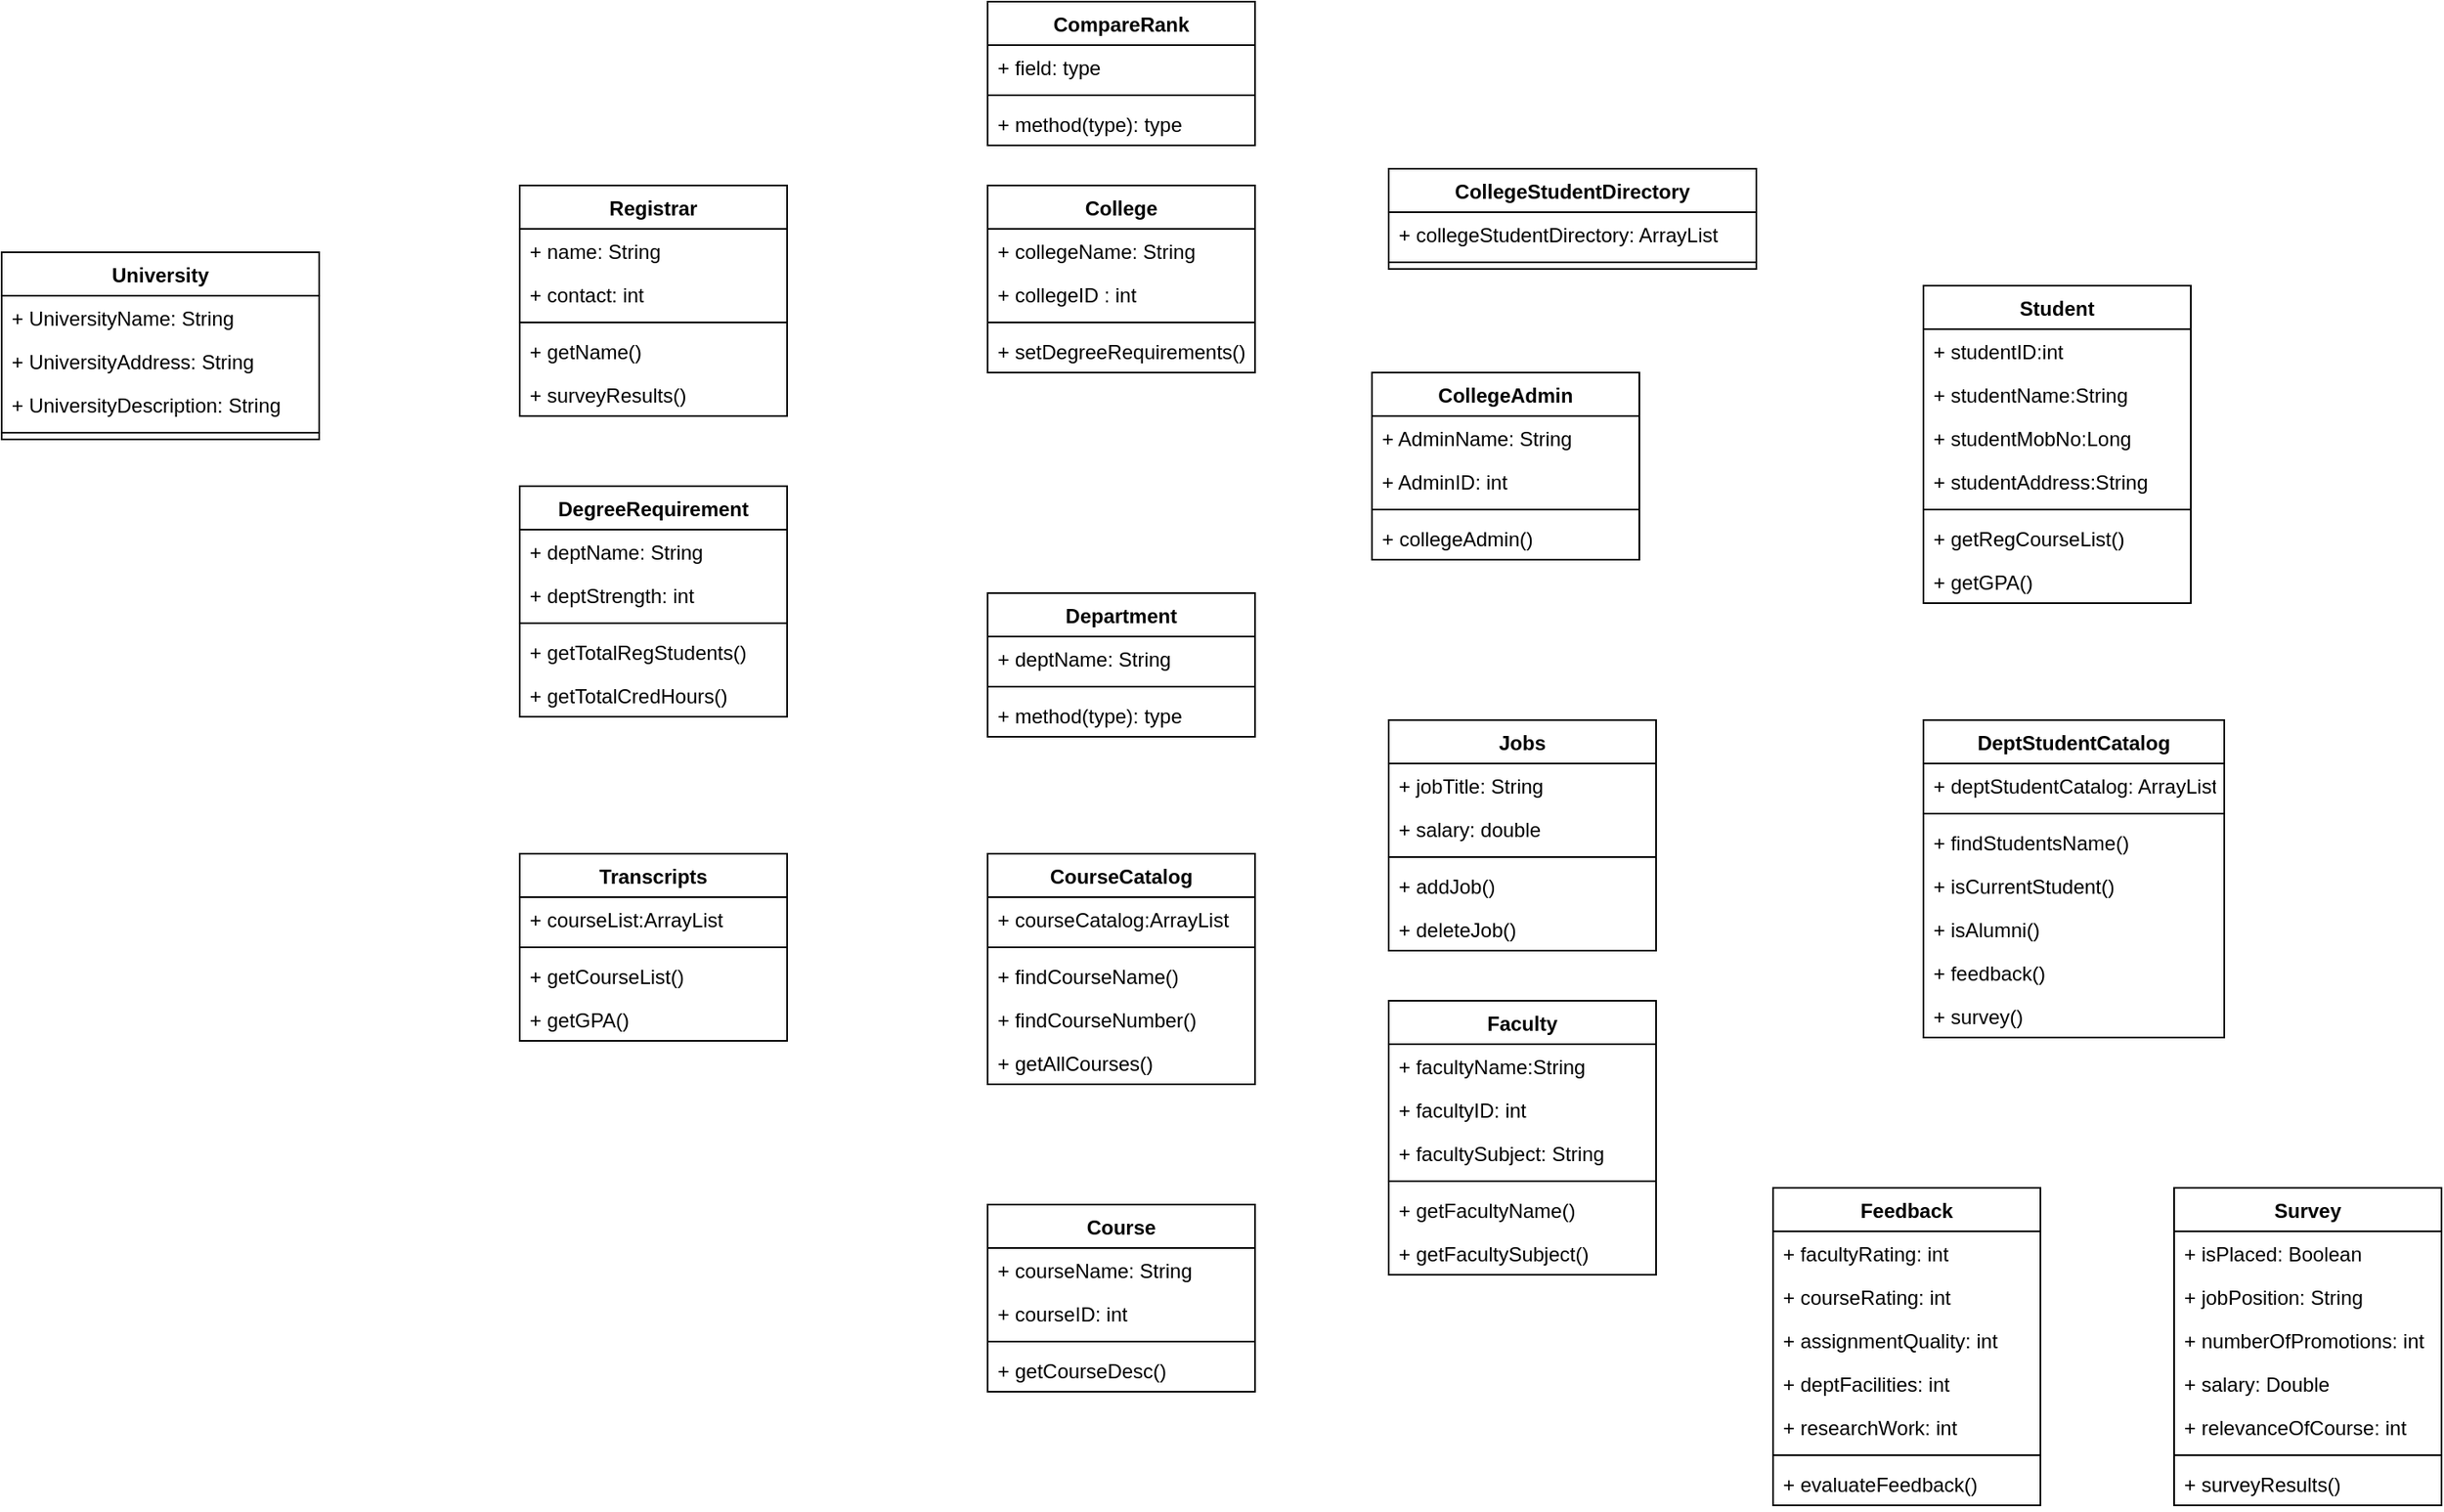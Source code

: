 <mxfile version="15.4.0" type="device"><diagram id="C5RBs43oDa-KdzZeNtuy" name="Page-1"><mxGraphModel dx="880" dy="2156" grid="1" gridSize="10" guides="1" tooltips="1" connect="1" arrows="1" fold="1" page="1" pageScale="1" pageWidth="827" pageHeight="1169" math="0" shadow="0"><root><mxCell id="WIyWlLk6GJQsqaUBKTNV-0"/><mxCell id="WIyWlLk6GJQsqaUBKTNV-1" parent="WIyWlLk6GJQsqaUBKTNV-0"/><mxCell id="PL5QyHLuWjsbtxaNZxjk-0" value="Department" style="swimlane;fontStyle=1;align=center;verticalAlign=top;childLayout=stackLayout;horizontal=1;startSize=26;horizontalStack=0;resizeParent=1;resizeParentMax=0;resizeLast=0;collapsible=1;marginBottom=0;" vertex="1" parent="WIyWlLk6GJQsqaUBKTNV-1"><mxGeometry x="1430" y="254" width="160" height="86" as="geometry"/></mxCell><mxCell id="PL5QyHLuWjsbtxaNZxjk-1" value="+ deptName: String" style="text;strokeColor=none;fillColor=none;align=left;verticalAlign=top;spacingLeft=4;spacingRight=4;overflow=hidden;rotatable=0;points=[[0,0.5],[1,0.5]];portConstraint=eastwest;" vertex="1" parent="PL5QyHLuWjsbtxaNZxjk-0"><mxGeometry y="26" width="160" height="26" as="geometry"/></mxCell><mxCell id="PL5QyHLuWjsbtxaNZxjk-2" value="" style="line;strokeWidth=1;fillColor=none;align=left;verticalAlign=middle;spacingTop=-1;spacingLeft=3;spacingRight=3;rotatable=0;labelPosition=right;points=[];portConstraint=eastwest;" vertex="1" parent="PL5QyHLuWjsbtxaNZxjk-0"><mxGeometry y="52" width="160" height="8" as="geometry"/></mxCell><mxCell id="PL5QyHLuWjsbtxaNZxjk-3" value="+ method(type): type" style="text;strokeColor=none;fillColor=none;align=left;verticalAlign=top;spacingLeft=4;spacingRight=4;overflow=hidden;rotatable=0;points=[[0,0.5],[1,0.5]];portConstraint=eastwest;" vertex="1" parent="PL5QyHLuWjsbtxaNZxjk-0"><mxGeometry y="60" width="160" height="26" as="geometry"/></mxCell><mxCell id="PL5QyHLuWjsbtxaNZxjk-5" value="CourseCatalog" style="swimlane;fontStyle=1;align=center;verticalAlign=top;childLayout=stackLayout;horizontal=1;startSize=26;horizontalStack=0;resizeParent=1;resizeParentMax=0;resizeLast=0;collapsible=1;marginBottom=0;" vertex="1" parent="WIyWlLk6GJQsqaUBKTNV-1"><mxGeometry x="1430" y="410" width="160" height="138" as="geometry"/></mxCell><mxCell id="PL5QyHLuWjsbtxaNZxjk-6" value="+ courseCatalog:ArrayList" style="text;strokeColor=none;fillColor=none;align=left;verticalAlign=top;spacingLeft=4;spacingRight=4;overflow=hidden;rotatable=0;points=[[0,0.5],[1,0.5]];portConstraint=eastwest;" vertex="1" parent="PL5QyHLuWjsbtxaNZxjk-5"><mxGeometry y="26" width="160" height="26" as="geometry"/></mxCell><mxCell id="PL5QyHLuWjsbtxaNZxjk-7" value="" style="line;strokeWidth=1;fillColor=none;align=left;verticalAlign=middle;spacingTop=-1;spacingLeft=3;spacingRight=3;rotatable=0;labelPosition=right;points=[];portConstraint=eastwest;" vertex="1" parent="PL5QyHLuWjsbtxaNZxjk-5"><mxGeometry y="52" width="160" height="8" as="geometry"/></mxCell><mxCell id="PL5QyHLuWjsbtxaNZxjk-13" value="+ findCourseName()&#10;" style="text;strokeColor=none;fillColor=none;align=left;verticalAlign=top;spacingLeft=4;spacingRight=4;overflow=hidden;rotatable=0;points=[[0,0.5],[1,0.5]];portConstraint=eastwest;" vertex="1" parent="PL5QyHLuWjsbtxaNZxjk-5"><mxGeometry y="60" width="160" height="26" as="geometry"/></mxCell><mxCell id="PL5QyHLuWjsbtxaNZxjk-8" value="+ findCourseNumber()&#10;" style="text;strokeColor=none;fillColor=none;align=left;verticalAlign=top;spacingLeft=4;spacingRight=4;overflow=hidden;rotatable=0;points=[[0,0.5],[1,0.5]];portConstraint=eastwest;" vertex="1" parent="PL5QyHLuWjsbtxaNZxjk-5"><mxGeometry y="86" width="160" height="26" as="geometry"/></mxCell><mxCell id="PL5QyHLuWjsbtxaNZxjk-14" value="+ getAllCourses()&#10;" style="text;strokeColor=none;fillColor=none;align=left;verticalAlign=top;spacingLeft=4;spacingRight=4;overflow=hidden;rotatable=0;points=[[0,0.5],[1,0.5]];portConstraint=eastwest;" vertex="1" parent="PL5QyHLuWjsbtxaNZxjk-5"><mxGeometry y="112" width="160" height="26" as="geometry"/></mxCell><mxCell id="PL5QyHLuWjsbtxaNZxjk-9" value="Course" style="swimlane;fontStyle=1;align=center;verticalAlign=top;childLayout=stackLayout;horizontal=1;startSize=26;horizontalStack=0;resizeParent=1;resizeParentMax=0;resizeLast=0;collapsible=1;marginBottom=0;" vertex="1" parent="WIyWlLk6GJQsqaUBKTNV-1"><mxGeometry x="1430" y="620" width="160" height="112" as="geometry"/></mxCell><mxCell id="PL5QyHLuWjsbtxaNZxjk-10" value="+ courseName: String" style="text;strokeColor=none;fillColor=none;align=left;verticalAlign=top;spacingLeft=4;spacingRight=4;overflow=hidden;rotatable=0;points=[[0,0.5],[1,0.5]];portConstraint=eastwest;" vertex="1" parent="PL5QyHLuWjsbtxaNZxjk-9"><mxGeometry y="26" width="160" height="26" as="geometry"/></mxCell><mxCell id="PL5QyHLuWjsbtxaNZxjk-15" value="+ courseID: int" style="text;strokeColor=none;fillColor=none;align=left;verticalAlign=top;spacingLeft=4;spacingRight=4;overflow=hidden;rotatable=0;points=[[0,0.5],[1,0.5]];portConstraint=eastwest;" vertex="1" parent="PL5QyHLuWjsbtxaNZxjk-9"><mxGeometry y="52" width="160" height="26" as="geometry"/></mxCell><mxCell id="PL5QyHLuWjsbtxaNZxjk-11" value="" style="line;strokeWidth=1;fillColor=none;align=left;verticalAlign=middle;spacingTop=-1;spacingLeft=3;spacingRight=3;rotatable=0;labelPosition=right;points=[];portConstraint=eastwest;" vertex="1" parent="PL5QyHLuWjsbtxaNZxjk-9"><mxGeometry y="78" width="160" height="8" as="geometry"/></mxCell><mxCell id="PL5QyHLuWjsbtxaNZxjk-12" value="+ getCourseDesc()" style="text;strokeColor=none;fillColor=none;align=left;verticalAlign=top;spacingLeft=4;spacingRight=4;overflow=hidden;rotatable=0;points=[[0,0.5],[1,0.5]];portConstraint=eastwest;" vertex="1" parent="PL5QyHLuWjsbtxaNZxjk-9"><mxGeometry y="86" width="160" height="26" as="geometry"/></mxCell><mxCell id="PL5QyHLuWjsbtxaNZxjk-16" value="Transcripts" style="swimlane;fontStyle=1;align=center;verticalAlign=top;childLayout=stackLayout;horizontal=1;startSize=26;horizontalStack=0;resizeParent=1;resizeParentMax=0;resizeLast=0;collapsible=1;marginBottom=0;" vertex="1" parent="WIyWlLk6GJQsqaUBKTNV-1"><mxGeometry x="1150" y="410" width="160" height="112" as="geometry"/></mxCell><mxCell id="PL5QyHLuWjsbtxaNZxjk-17" value="+ courseList:ArrayList" style="text;strokeColor=none;fillColor=none;align=left;verticalAlign=top;spacingLeft=4;spacingRight=4;overflow=hidden;rotatable=0;points=[[0,0.5],[1,0.5]];portConstraint=eastwest;" vertex="1" parent="PL5QyHLuWjsbtxaNZxjk-16"><mxGeometry y="26" width="160" height="26" as="geometry"/></mxCell><mxCell id="PL5QyHLuWjsbtxaNZxjk-18" value="" style="line;strokeWidth=1;fillColor=none;align=left;verticalAlign=middle;spacingTop=-1;spacingLeft=3;spacingRight=3;rotatable=0;labelPosition=right;points=[];portConstraint=eastwest;" vertex="1" parent="PL5QyHLuWjsbtxaNZxjk-16"><mxGeometry y="52" width="160" height="8" as="geometry"/></mxCell><mxCell id="PL5QyHLuWjsbtxaNZxjk-21" value="+ getCourseList()&#10;" style="text;strokeColor=none;fillColor=none;align=left;verticalAlign=top;spacingLeft=4;spacingRight=4;overflow=hidden;rotatable=0;points=[[0,0.5],[1,0.5]];portConstraint=eastwest;" vertex="1" parent="PL5QyHLuWjsbtxaNZxjk-16"><mxGeometry y="60" width="160" height="26" as="geometry"/></mxCell><mxCell id="PL5QyHLuWjsbtxaNZxjk-22" value="+ getGPA()&#10;" style="text;strokeColor=none;fillColor=none;align=left;verticalAlign=top;spacingLeft=4;spacingRight=4;overflow=hidden;rotatable=0;points=[[0,0.5],[1,0.5]];portConstraint=eastwest;" vertex="1" parent="PL5QyHLuWjsbtxaNZxjk-16"><mxGeometry y="86" width="160" height="26" as="geometry"/></mxCell><mxCell id="PL5QyHLuWjsbtxaNZxjk-27" value="Student" style="swimlane;fontStyle=1;align=center;verticalAlign=top;childLayout=stackLayout;horizontal=1;startSize=26;horizontalStack=0;resizeParent=1;resizeParentMax=0;resizeLast=0;collapsible=1;marginBottom=0;" vertex="1" parent="WIyWlLk6GJQsqaUBKTNV-1"><mxGeometry x="1990" y="70" width="160" height="190" as="geometry"/></mxCell><mxCell id="PL5QyHLuWjsbtxaNZxjk-28" value="+ studentID:int" style="text;strokeColor=none;fillColor=none;align=left;verticalAlign=top;spacingLeft=4;spacingRight=4;overflow=hidden;rotatable=0;points=[[0,0.5],[1,0.5]];portConstraint=eastwest;" vertex="1" parent="PL5QyHLuWjsbtxaNZxjk-27"><mxGeometry y="26" width="160" height="26" as="geometry"/></mxCell><mxCell id="PL5QyHLuWjsbtxaNZxjk-33" value="+ studentName:String" style="text;strokeColor=none;fillColor=none;align=left;verticalAlign=top;spacingLeft=4;spacingRight=4;overflow=hidden;rotatable=0;points=[[0,0.5],[1,0.5]];portConstraint=eastwest;" vertex="1" parent="PL5QyHLuWjsbtxaNZxjk-27"><mxGeometry y="52" width="160" height="26" as="geometry"/></mxCell><mxCell id="PL5QyHLuWjsbtxaNZxjk-34" value="+ studentMobNo:Long" style="text;strokeColor=none;fillColor=none;align=left;verticalAlign=top;spacingLeft=4;spacingRight=4;overflow=hidden;rotatable=0;points=[[0,0.5],[1,0.5]];portConstraint=eastwest;" vertex="1" parent="PL5QyHLuWjsbtxaNZxjk-27"><mxGeometry y="78" width="160" height="26" as="geometry"/></mxCell><mxCell id="PL5QyHLuWjsbtxaNZxjk-35" value="+ studentAddress:String" style="text;strokeColor=none;fillColor=none;align=left;verticalAlign=top;spacingLeft=4;spacingRight=4;overflow=hidden;rotatable=0;points=[[0,0.5],[1,0.5]];portConstraint=eastwest;" vertex="1" parent="PL5QyHLuWjsbtxaNZxjk-27"><mxGeometry y="104" width="160" height="26" as="geometry"/></mxCell><mxCell id="PL5QyHLuWjsbtxaNZxjk-29" value="" style="line;strokeWidth=1;fillColor=none;align=left;verticalAlign=middle;spacingTop=-1;spacingLeft=3;spacingRight=3;rotatable=0;labelPosition=right;points=[];portConstraint=eastwest;" vertex="1" parent="PL5QyHLuWjsbtxaNZxjk-27"><mxGeometry y="130" width="160" height="8" as="geometry"/></mxCell><mxCell id="PL5QyHLuWjsbtxaNZxjk-30" value="+ getRegCourseList()&#10;" style="text;strokeColor=none;fillColor=none;align=left;verticalAlign=top;spacingLeft=4;spacingRight=4;overflow=hidden;rotatable=0;points=[[0,0.5],[1,0.5]];portConstraint=eastwest;" vertex="1" parent="PL5QyHLuWjsbtxaNZxjk-27"><mxGeometry y="138" width="160" height="26" as="geometry"/></mxCell><mxCell id="PL5QyHLuWjsbtxaNZxjk-36" value="+ getGPA()&#10;" style="text;strokeColor=none;fillColor=none;align=left;verticalAlign=top;spacingLeft=4;spacingRight=4;overflow=hidden;rotatable=0;points=[[0,0.5],[1,0.5]];portConstraint=eastwest;" vertex="1" parent="PL5QyHLuWjsbtxaNZxjk-27"><mxGeometry y="164" width="160" height="26" as="geometry"/></mxCell><mxCell id="PL5QyHLuWjsbtxaNZxjk-37" value="Faculty" style="swimlane;fontStyle=1;align=center;verticalAlign=top;childLayout=stackLayout;horizontal=1;startSize=26;horizontalStack=0;resizeParent=1;resizeParentMax=0;resizeLast=0;collapsible=1;marginBottom=0;" vertex="1" parent="WIyWlLk6GJQsqaUBKTNV-1"><mxGeometry x="1670" y="498" width="160" height="164" as="geometry"/></mxCell><mxCell id="PL5QyHLuWjsbtxaNZxjk-38" value="+ facultyName:String" style="text;strokeColor=none;fillColor=none;align=left;verticalAlign=top;spacingLeft=4;spacingRight=4;overflow=hidden;rotatable=0;points=[[0,0.5],[1,0.5]];portConstraint=eastwest;" vertex="1" parent="PL5QyHLuWjsbtxaNZxjk-37"><mxGeometry y="26" width="160" height="26" as="geometry"/></mxCell><mxCell id="PL5QyHLuWjsbtxaNZxjk-39" value="+ facultyID: int" style="text;strokeColor=none;fillColor=none;align=left;verticalAlign=top;spacingLeft=4;spacingRight=4;overflow=hidden;rotatable=0;points=[[0,0.5],[1,0.5]];portConstraint=eastwest;" vertex="1" parent="PL5QyHLuWjsbtxaNZxjk-37"><mxGeometry y="52" width="160" height="26" as="geometry"/></mxCell><mxCell id="PL5QyHLuWjsbtxaNZxjk-40" value="+ facultySubject: String" style="text;strokeColor=none;fillColor=none;align=left;verticalAlign=top;spacingLeft=4;spacingRight=4;overflow=hidden;rotatable=0;points=[[0,0.5],[1,0.5]];portConstraint=eastwest;" vertex="1" parent="PL5QyHLuWjsbtxaNZxjk-37"><mxGeometry y="78" width="160" height="26" as="geometry"/></mxCell><mxCell id="PL5QyHLuWjsbtxaNZxjk-42" value="" style="line;strokeWidth=1;fillColor=none;align=left;verticalAlign=middle;spacingTop=-1;spacingLeft=3;spacingRight=3;rotatable=0;labelPosition=right;points=[];portConstraint=eastwest;" vertex="1" parent="PL5QyHLuWjsbtxaNZxjk-37"><mxGeometry y="104" width="160" height="8" as="geometry"/></mxCell><mxCell id="PL5QyHLuWjsbtxaNZxjk-43" value="+ getFacultyName()&#10;" style="text;strokeColor=none;fillColor=none;align=left;verticalAlign=top;spacingLeft=4;spacingRight=4;overflow=hidden;rotatable=0;points=[[0,0.5],[1,0.5]];portConstraint=eastwest;" vertex="1" parent="PL5QyHLuWjsbtxaNZxjk-37"><mxGeometry y="112" width="160" height="26" as="geometry"/></mxCell><mxCell id="PL5QyHLuWjsbtxaNZxjk-44" value="+ getFacultySubject()&#10;" style="text;strokeColor=none;fillColor=none;align=left;verticalAlign=top;spacingLeft=4;spacingRight=4;overflow=hidden;rotatable=0;points=[[0,0.5],[1,0.5]];portConstraint=eastwest;" vertex="1" parent="PL5QyHLuWjsbtxaNZxjk-37"><mxGeometry y="138" width="160" height="26" as="geometry"/></mxCell><mxCell id="PL5QyHLuWjsbtxaNZxjk-53" value="University" style="swimlane;fontStyle=1;align=center;verticalAlign=top;childLayout=stackLayout;horizontal=1;startSize=26;horizontalStack=0;resizeParent=1;resizeParentMax=0;resizeLast=0;collapsible=1;marginBottom=0;" vertex="1" parent="WIyWlLk6GJQsqaUBKTNV-1"><mxGeometry x="840" y="50" width="190" height="112" as="geometry"/></mxCell><mxCell id="PL5QyHLuWjsbtxaNZxjk-54" value="+ UniversityName: String" style="text;strokeColor=none;fillColor=none;align=left;verticalAlign=top;spacingLeft=4;spacingRight=4;overflow=hidden;rotatable=0;points=[[0,0.5],[1,0.5]];portConstraint=eastwest;" vertex="1" parent="PL5QyHLuWjsbtxaNZxjk-53"><mxGeometry y="26" width="190" height="26" as="geometry"/></mxCell><mxCell id="PL5QyHLuWjsbtxaNZxjk-58" value="+ UniversityAddress: String" style="text;strokeColor=none;fillColor=none;align=left;verticalAlign=top;spacingLeft=4;spacingRight=4;overflow=hidden;rotatable=0;points=[[0,0.5],[1,0.5]];portConstraint=eastwest;" vertex="1" parent="PL5QyHLuWjsbtxaNZxjk-53"><mxGeometry y="52" width="190" height="26" as="geometry"/></mxCell><mxCell id="PL5QyHLuWjsbtxaNZxjk-57" value="+ UniversityDescription: String" style="text;strokeColor=none;fillColor=none;align=left;verticalAlign=top;spacingLeft=4;spacingRight=4;overflow=hidden;rotatable=0;points=[[0,0.5],[1,0.5]];portConstraint=eastwest;" vertex="1" parent="PL5QyHLuWjsbtxaNZxjk-53"><mxGeometry y="78" width="190" height="26" as="geometry"/></mxCell><mxCell id="PL5QyHLuWjsbtxaNZxjk-55" value="" style="line;strokeWidth=1;fillColor=none;align=left;verticalAlign=middle;spacingTop=-1;spacingLeft=3;spacingRight=3;rotatable=0;labelPosition=right;points=[];portConstraint=eastwest;" vertex="1" parent="PL5QyHLuWjsbtxaNZxjk-53"><mxGeometry y="104" width="190" height="8" as="geometry"/></mxCell><mxCell id="PL5QyHLuWjsbtxaNZxjk-59" value="College" style="swimlane;fontStyle=1;align=center;verticalAlign=top;childLayout=stackLayout;horizontal=1;startSize=26;horizontalStack=0;resizeParent=1;resizeParentMax=0;resizeLast=0;collapsible=1;marginBottom=0;" vertex="1" parent="WIyWlLk6GJQsqaUBKTNV-1"><mxGeometry x="1430" y="10" width="160" height="112" as="geometry"/></mxCell><mxCell id="PL5QyHLuWjsbtxaNZxjk-60" value="+ collegeName: String" style="text;strokeColor=none;fillColor=none;align=left;verticalAlign=top;spacingLeft=4;spacingRight=4;overflow=hidden;rotatable=0;points=[[0,0.5],[1,0.5]];portConstraint=eastwest;" vertex="1" parent="PL5QyHLuWjsbtxaNZxjk-59"><mxGeometry y="26" width="160" height="26" as="geometry"/></mxCell><mxCell id="PL5QyHLuWjsbtxaNZxjk-63" value="+ collegeID : int" style="text;strokeColor=none;fillColor=none;align=left;verticalAlign=top;spacingLeft=4;spacingRight=4;overflow=hidden;rotatable=0;points=[[0,0.5],[1,0.5]];portConstraint=eastwest;" vertex="1" parent="PL5QyHLuWjsbtxaNZxjk-59"><mxGeometry y="52" width="160" height="26" as="geometry"/></mxCell><mxCell id="PL5QyHLuWjsbtxaNZxjk-61" value="" style="line;strokeWidth=1;fillColor=none;align=left;verticalAlign=middle;spacingTop=-1;spacingLeft=3;spacingRight=3;rotatable=0;labelPosition=right;points=[];portConstraint=eastwest;" vertex="1" parent="PL5QyHLuWjsbtxaNZxjk-59"><mxGeometry y="78" width="160" height="8" as="geometry"/></mxCell><mxCell id="PL5QyHLuWjsbtxaNZxjk-62" value="+ setDegreeRequirements()" style="text;strokeColor=none;fillColor=none;align=left;verticalAlign=top;spacingLeft=4;spacingRight=4;overflow=hidden;rotatable=0;points=[[0,0.5],[1,0.5]];portConstraint=eastwest;" vertex="1" parent="PL5QyHLuWjsbtxaNZxjk-59"><mxGeometry y="86" width="160" height="26" as="geometry"/></mxCell><mxCell id="PL5QyHLuWjsbtxaNZxjk-65" value="DegreeRequirement" style="swimlane;fontStyle=1;align=center;verticalAlign=top;childLayout=stackLayout;horizontal=1;startSize=26;horizontalStack=0;resizeParent=1;resizeParentMax=0;resizeLast=0;collapsible=1;marginBottom=0;" vertex="1" parent="WIyWlLk6GJQsqaUBKTNV-1"><mxGeometry x="1150" y="190" width="160" height="138" as="geometry"/></mxCell><mxCell id="PL5QyHLuWjsbtxaNZxjk-66" value="+ deptName: String" style="text;strokeColor=none;fillColor=none;align=left;verticalAlign=top;spacingLeft=4;spacingRight=4;overflow=hidden;rotatable=0;points=[[0,0.5],[1,0.5]];portConstraint=eastwest;" vertex="1" parent="PL5QyHLuWjsbtxaNZxjk-65"><mxGeometry y="26" width="160" height="26" as="geometry"/></mxCell><mxCell id="PL5QyHLuWjsbtxaNZxjk-69" value="+ deptStrength: int" style="text;strokeColor=none;fillColor=none;align=left;verticalAlign=top;spacingLeft=4;spacingRight=4;overflow=hidden;rotatable=0;points=[[0,0.5],[1,0.5]];portConstraint=eastwest;" vertex="1" parent="PL5QyHLuWjsbtxaNZxjk-65"><mxGeometry y="52" width="160" height="26" as="geometry"/></mxCell><mxCell id="PL5QyHLuWjsbtxaNZxjk-67" value="" style="line;strokeWidth=1;fillColor=none;align=left;verticalAlign=middle;spacingTop=-1;spacingLeft=3;spacingRight=3;rotatable=0;labelPosition=right;points=[];portConstraint=eastwest;" vertex="1" parent="PL5QyHLuWjsbtxaNZxjk-65"><mxGeometry y="78" width="160" height="8" as="geometry"/></mxCell><mxCell id="PL5QyHLuWjsbtxaNZxjk-68" value="+ getTotalRegStudents()" style="text;strokeColor=none;fillColor=none;align=left;verticalAlign=top;spacingLeft=4;spacingRight=4;overflow=hidden;rotatable=0;points=[[0,0.5],[1,0.5]];portConstraint=eastwest;" vertex="1" parent="PL5QyHLuWjsbtxaNZxjk-65"><mxGeometry y="86" width="160" height="26" as="geometry"/></mxCell><mxCell id="PL5QyHLuWjsbtxaNZxjk-70" value="+ getTotalCredHours()" style="text;strokeColor=none;fillColor=none;align=left;verticalAlign=top;spacingLeft=4;spacingRight=4;overflow=hidden;rotatable=0;points=[[0,0.5],[1,0.5]];portConstraint=eastwest;" vertex="1" parent="PL5QyHLuWjsbtxaNZxjk-65"><mxGeometry y="112" width="160" height="26" as="geometry"/></mxCell><mxCell id="PL5QyHLuWjsbtxaNZxjk-75" value="Registrar" style="swimlane;fontStyle=1;align=center;verticalAlign=top;childLayout=stackLayout;horizontal=1;startSize=26;horizontalStack=0;resizeParent=1;resizeParentMax=0;resizeLast=0;collapsible=1;marginBottom=0;" vertex="1" parent="WIyWlLk6GJQsqaUBKTNV-1"><mxGeometry x="1150" y="10" width="160" height="138" as="geometry"/></mxCell><mxCell id="PL5QyHLuWjsbtxaNZxjk-76" value="+ name: String" style="text;strokeColor=none;fillColor=none;align=left;verticalAlign=top;spacingLeft=4;spacingRight=4;overflow=hidden;rotatable=0;points=[[0,0.5],[1,0.5]];portConstraint=eastwest;" vertex="1" parent="PL5QyHLuWjsbtxaNZxjk-75"><mxGeometry y="26" width="160" height="26" as="geometry"/></mxCell><mxCell id="PL5QyHLuWjsbtxaNZxjk-79" value="+ contact: int" style="text;strokeColor=none;fillColor=none;align=left;verticalAlign=top;spacingLeft=4;spacingRight=4;overflow=hidden;rotatable=0;points=[[0,0.5],[1,0.5]];portConstraint=eastwest;" vertex="1" parent="PL5QyHLuWjsbtxaNZxjk-75"><mxGeometry y="52" width="160" height="26" as="geometry"/></mxCell><mxCell id="PL5QyHLuWjsbtxaNZxjk-77" value="" style="line;strokeWidth=1;fillColor=none;align=left;verticalAlign=middle;spacingTop=-1;spacingLeft=3;spacingRight=3;rotatable=0;labelPosition=right;points=[];portConstraint=eastwest;" vertex="1" parent="PL5QyHLuWjsbtxaNZxjk-75"><mxGeometry y="78" width="160" height="8" as="geometry"/></mxCell><mxCell id="PL5QyHLuWjsbtxaNZxjk-78" value="+ getName()" style="text;strokeColor=none;fillColor=none;align=left;verticalAlign=top;spacingLeft=4;spacingRight=4;overflow=hidden;rotatable=0;points=[[0,0.5],[1,0.5]];portConstraint=eastwest;" vertex="1" parent="PL5QyHLuWjsbtxaNZxjk-75"><mxGeometry y="86" width="160" height="26" as="geometry"/></mxCell><mxCell id="PL5QyHLuWjsbtxaNZxjk-80" value="+ surveyResults()" style="text;strokeColor=none;fillColor=none;align=left;verticalAlign=top;spacingLeft=4;spacingRight=4;overflow=hidden;rotatable=0;points=[[0,0.5],[1,0.5]];portConstraint=eastwest;" vertex="1" parent="PL5QyHLuWjsbtxaNZxjk-75"><mxGeometry y="112" width="160" height="26" as="geometry"/></mxCell><mxCell id="PL5QyHLuWjsbtxaNZxjk-81" value="Jobs" style="swimlane;fontStyle=1;align=center;verticalAlign=top;childLayout=stackLayout;horizontal=1;startSize=26;horizontalStack=0;resizeParent=1;resizeParentMax=0;resizeLast=0;collapsible=1;marginBottom=0;" vertex="1" parent="WIyWlLk6GJQsqaUBKTNV-1"><mxGeometry x="1670" y="330" width="160" height="138" as="geometry"/></mxCell><mxCell id="PL5QyHLuWjsbtxaNZxjk-82" value="+ jobTitle: String" style="text;strokeColor=none;fillColor=none;align=left;verticalAlign=top;spacingLeft=4;spacingRight=4;overflow=hidden;rotatable=0;points=[[0,0.5],[1,0.5]];portConstraint=eastwest;" vertex="1" parent="PL5QyHLuWjsbtxaNZxjk-81"><mxGeometry y="26" width="160" height="26" as="geometry"/></mxCell><mxCell id="PL5QyHLuWjsbtxaNZxjk-85" value="+ salary: double" style="text;strokeColor=none;fillColor=none;align=left;verticalAlign=top;spacingLeft=4;spacingRight=4;overflow=hidden;rotatable=0;points=[[0,0.5],[1,0.5]];portConstraint=eastwest;" vertex="1" parent="PL5QyHLuWjsbtxaNZxjk-81"><mxGeometry y="52" width="160" height="26" as="geometry"/></mxCell><mxCell id="PL5QyHLuWjsbtxaNZxjk-83" value="" style="line;strokeWidth=1;fillColor=none;align=left;verticalAlign=middle;spacingTop=-1;spacingLeft=3;spacingRight=3;rotatable=0;labelPosition=right;points=[];portConstraint=eastwest;" vertex="1" parent="PL5QyHLuWjsbtxaNZxjk-81"><mxGeometry y="78" width="160" height="8" as="geometry"/></mxCell><mxCell id="PL5QyHLuWjsbtxaNZxjk-86" value="+ addJob()" style="text;strokeColor=none;fillColor=none;align=left;verticalAlign=top;spacingLeft=4;spacingRight=4;overflow=hidden;rotatable=0;points=[[0,0.5],[1,0.5]];portConstraint=eastwest;" vertex="1" parent="PL5QyHLuWjsbtxaNZxjk-81"><mxGeometry y="86" width="160" height="26" as="geometry"/></mxCell><mxCell id="PL5QyHLuWjsbtxaNZxjk-84" value="+ deleteJob()" style="text;strokeColor=none;fillColor=none;align=left;verticalAlign=top;spacingLeft=4;spacingRight=4;overflow=hidden;rotatable=0;points=[[0,0.5],[1,0.5]];portConstraint=eastwest;" vertex="1" parent="PL5QyHLuWjsbtxaNZxjk-81"><mxGeometry y="112" width="160" height="26" as="geometry"/></mxCell><mxCell id="PL5QyHLuWjsbtxaNZxjk-87" value="Feedback" style="swimlane;fontStyle=1;align=center;verticalAlign=top;childLayout=stackLayout;horizontal=1;startSize=26;horizontalStack=0;resizeParent=1;resizeParentMax=0;resizeLast=0;collapsible=1;marginBottom=0;" vertex="1" parent="WIyWlLk6GJQsqaUBKTNV-1"><mxGeometry x="1900" y="610" width="160" height="190" as="geometry"/></mxCell><mxCell id="PL5QyHLuWjsbtxaNZxjk-88" value="+ facultyRating: int" style="text;strokeColor=none;fillColor=none;align=left;verticalAlign=top;spacingLeft=4;spacingRight=4;overflow=hidden;rotatable=0;points=[[0,0.5],[1,0.5]];portConstraint=eastwest;" vertex="1" parent="PL5QyHLuWjsbtxaNZxjk-87"><mxGeometry y="26" width="160" height="26" as="geometry"/></mxCell><mxCell id="PL5QyHLuWjsbtxaNZxjk-91" value="+ courseRating: int" style="text;strokeColor=none;fillColor=none;align=left;verticalAlign=top;spacingLeft=4;spacingRight=4;overflow=hidden;rotatable=0;points=[[0,0.5],[1,0.5]];portConstraint=eastwest;" vertex="1" parent="PL5QyHLuWjsbtxaNZxjk-87"><mxGeometry y="52" width="160" height="26" as="geometry"/></mxCell><mxCell id="PL5QyHLuWjsbtxaNZxjk-93" value="+ assignmentQuality: int" style="text;strokeColor=none;fillColor=none;align=left;verticalAlign=top;spacingLeft=4;spacingRight=4;overflow=hidden;rotatable=0;points=[[0,0.5],[1,0.5]];portConstraint=eastwest;" vertex="1" parent="PL5QyHLuWjsbtxaNZxjk-87"><mxGeometry y="78" width="160" height="26" as="geometry"/></mxCell><mxCell id="PL5QyHLuWjsbtxaNZxjk-95" value="+ deptFacilities: int" style="text;strokeColor=none;fillColor=none;align=left;verticalAlign=top;spacingLeft=4;spacingRight=4;overflow=hidden;rotatable=0;points=[[0,0.5],[1,0.5]];portConstraint=eastwest;" vertex="1" parent="PL5QyHLuWjsbtxaNZxjk-87"><mxGeometry y="104" width="160" height="26" as="geometry"/></mxCell><mxCell id="PL5QyHLuWjsbtxaNZxjk-96" value="+ researchWork: int" style="text;strokeColor=none;fillColor=none;align=left;verticalAlign=top;spacingLeft=4;spacingRight=4;overflow=hidden;rotatable=0;points=[[0,0.5],[1,0.5]];portConstraint=eastwest;" vertex="1" parent="PL5QyHLuWjsbtxaNZxjk-87"><mxGeometry y="130" width="160" height="26" as="geometry"/></mxCell><mxCell id="PL5QyHLuWjsbtxaNZxjk-89" value="" style="line;strokeWidth=1;fillColor=none;align=left;verticalAlign=middle;spacingTop=-1;spacingLeft=3;spacingRight=3;rotatable=0;labelPosition=right;points=[];portConstraint=eastwest;" vertex="1" parent="PL5QyHLuWjsbtxaNZxjk-87"><mxGeometry y="156" width="160" height="8" as="geometry"/></mxCell><mxCell id="PL5QyHLuWjsbtxaNZxjk-90" value="+ evaluateFeedback()" style="text;strokeColor=none;fillColor=none;align=left;verticalAlign=top;spacingLeft=4;spacingRight=4;overflow=hidden;rotatable=0;points=[[0,0.5],[1,0.5]];portConstraint=eastwest;" vertex="1" parent="PL5QyHLuWjsbtxaNZxjk-87"><mxGeometry y="164" width="160" height="26" as="geometry"/></mxCell><mxCell id="PL5QyHLuWjsbtxaNZxjk-97" value="Survey" style="swimlane;fontStyle=1;align=center;verticalAlign=top;childLayout=stackLayout;horizontal=1;startSize=26;horizontalStack=0;resizeParent=1;resizeParentMax=0;resizeLast=0;collapsible=1;marginBottom=0;" vertex="1" parent="WIyWlLk6GJQsqaUBKTNV-1"><mxGeometry x="2140" y="610" width="160" height="190" as="geometry"/></mxCell><mxCell id="PL5QyHLuWjsbtxaNZxjk-98" value="+ isPlaced: Boolean" style="text;strokeColor=none;fillColor=none;align=left;verticalAlign=top;spacingLeft=4;spacingRight=4;overflow=hidden;rotatable=0;points=[[0,0.5],[1,0.5]];portConstraint=eastwest;" vertex="1" parent="PL5QyHLuWjsbtxaNZxjk-97"><mxGeometry y="26" width="160" height="26" as="geometry"/></mxCell><mxCell id="PL5QyHLuWjsbtxaNZxjk-101" value="+ jobPosition: String" style="text;strokeColor=none;fillColor=none;align=left;verticalAlign=top;spacingLeft=4;spacingRight=4;overflow=hidden;rotatable=0;points=[[0,0.5],[1,0.5]];portConstraint=eastwest;" vertex="1" parent="PL5QyHLuWjsbtxaNZxjk-97"><mxGeometry y="52" width="160" height="26" as="geometry"/></mxCell><mxCell id="PL5QyHLuWjsbtxaNZxjk-102" value="+ numberOfPromotions: int" style="text;strokeColor=none;fillColor=none;align=left;verticalAlign=top;spacingLeft=4;spacingRight=4;overflow=hidden;rotatable=0;points=[[0,0.5],[1,0.5]];portConstraint=eastwest;" vertex="1" parent="PL5QyHLuWjsbtxaNZxjk-97"><mxGeometry y="78" width="160" height="26" as="geometry"/></mxCell><mxCell id="PL5QyHLuWjsbtxaNZxjk-103" value="+ salary: Double" style="text;strokeColor=none;fillColor=none;align=left;verticalAlign=top;spacingLeft=4;spacingRight=4;overflow=hidden;rotatable=0;points=[[0,0.5],[1,0.5]];portConstraint=eastwest;" vertex="1" parent="PL5QyHLuWjsbtxaNZxjk-97"><mxGeometry y="104" width="160" height="26" as="geometry"/></mxCell><mxCell id="PL5QyHLuWjsbtxaNZxjk-104" value="+ relevanceOfCourse: int" style="text;strokeColor=none;fillColor=none;align=left;verticalAlign=top;spacingLeft=4;spacingRight=4;overflow=hidden;rotatable=0;points=[[0,0.5],[1,0.5]];portConstraint=eastwest;" vertex="1" parent="PL5QyHLuWjsbtxaNZxjk-97"><mxGeometry y="130" width="160" height="26" as="geometry"/></mxCell><mxCell id="PL5QyHLuWjsbtxaNZxjk-99" value="" style="line;strokeWidth=1;fillColor=none;align=left;verticalAlign=middle;spacingTop=-1;spacingLeft=3;spacingRight=3;rotatable=0;labelPosition=right;points=[];portConstraint=eastwest;" vertex="1" parent="PL5QyHLuWjsbtxaNZxjk-97"><mxGeometry y="156" width="160" height="8" as="geometry"/></mxCell><mxCell id="PL5QyHLuWjsbtxaNZxjk-100" value="+ surveyResults()" style="text;strokeColor=none;fillColor=none;align=left;verticalAlign=top;spacingLeft=4;spacingRight=4;overflow=hidden;rotatable=0;points=[[0,0.5],[1,0.5]];portConstraint=eastwest;" vertex="1" parent="PL5QyHLuWjsbtxaNZxjk-97"><mxGeometry y="164" width="160" height="26" as="geometry"/></mxCell><mxCell id="PL5QyHLuWjsbtxaNZxjk-109" value="DeptStudentCatalog" style="swimlane;fontStyle=1;align=center;verticalAlign=top;childLayout=stackLayout;horizontal=1;startSize=26;horizontalStack=0;resizeParent=1;resizeParentMax=0;resizeLast=0;collapsible=1;marginBottom=0;" vertex="1" parent="WIyWlLk6GJQsqaUBKTNV-1"><mxGeometry x="1990" y="330" width="180" height="190" as="geometry"/></mxCell><mxCell id="PL5QyHLuWjsbtxaNZxjk-110" value="+ deptStudentCatalog: ArrayList" style="text;strokeColor=none;fillColor=none;align=left;verticalAlign=top;spacingLeft=4;spacingRight=4;overflow=hidden;rotatable=0;points=[[0,0.5],[1,0.5]];portConstraint=eastwest;" vertex="1" parent="PL5QyHLuWjsbtxaNZxjk-109"><mxGeometry y="26" width="180" height="26" as="geometry"/></mxCell><mxCell id="PL5QyHLuWjsbtxaNZxjk-111" value="" style="line;strokeWidth=1;fillColor=none;align=left;verticalAlign=middle;spacingTop=-1;spacingLeft=3;spacingRight=3;rotatable=0;labelPosition=right;points=[];portConstraint=eastwest;" vertex="1" parent="PL5QyHLuWjsbtxaNZxjk-109"><mxGeometry y="52" width="180" height="8" as="geometry"/></mxCell><mxCell id="PL5QyHLuWjsbtxaNZxjk-112" value="+ findStudentsName()" style="text;strokeColor=none;fillColor=none;align=left;verticalAlign=top;spacingLeft=4;spacingRight=4;overflow=hidden;rotatable=0;points=[[0,0.5],[1,0.5]];portConstraint=eastwest;" vertex="1" parent="PL5QyHLuWjsbtxaNZxjk-109"><mxGeometry y="60" width="180" height="26" as="geometry"/></mxCell><mxCell id="PL5QyHLuWjsbtxaNZxjk-113" value="+ isCurrentStudent()" style="text;strokeColor=none;fillColor=none;align=left;verticalAlign=top;spacingLeft=4;spacingRight=4;overflow=hidden;rotatable=0;points=[[0,0.5],[1,0.5]];portConstraint=eastwest;" vertex="1" parent="PL5QyHLuWjsbtxaNZxjk-109"><mxGeometry y="86" width="180" height="26" as="geometry"/></mxCell><mxCell id="PL5QyHLuWjsbtxaNZxjk-114" value="+ isAlumni()" style="text;strokeColor=none;fillColor=none;align=left;verticalAlign=top;spacingLeft=4;spacingRight=4;overflow=hidden;rotatable=0;points=[[0,0.5],[1,0.5]];portConstraint=eastwest;" vertex="1" parent="PL5QyHLuWjsbtxaNZxjk-109"><mxGeometry y="112" width="180" height="26" as="geometry"/></mxCell><mxCell id="PL5QyHLuWjsbtxaNZxjk-115" value="+ feedback()" style="text;strokeColor=none;fillColor=none;align=left;verticalAlign=top;spacingLeft=4;spacingRight=4;overflow=hidden;rotatable=0;points=[[0,0.5],[1,0.5]];portConstraint=eastwest;" vertex="1" parent="PL5QyHLuWjsbtxaNZxjk-109"><mxGeometry y="138" width="180" height="26" as="geometry"/></mxCell><mxCell id="PL5QyHLuWjsbtxaNZxjk-116" value="+ survey()" style="text;strokeColor=none;fillColor=none;align=left;verticalAlign=top;spacingLeft=4;spacingRight=4;overflow=hidden;rotatable=0;points=[[0,0.5],[1,0.5]];portConstraint=eastwest;" vertex="1" parent="PL5QyHLuWjsbtxaNZxjk-109"><mxGeometry y="164" width="180" height="26" as="geometry"/></mxCell><mxCell id="PL5QyHLuWjsbtxaNZxjk-117" value="CompareRank" style="swimlane;fontStyle=1;align=center;verticalAlign=top;childLayout=stackLayout;horizontal=1;startSize=26;horizontalStack=0;resizeParent=1;resizeParentMax=0;resizeLast=0;collapsible=1;marginBottom=0;" vertex="1" parent="WIyWlLk6GJQsqaUBKTNV-1"><mxGeometry x="1430" y="-100" width="160" height="86" as="geometry"/></mxCell><mxCell id="PL5QyHLuWjsbtxaNZxjk-118" value="+ field: type" style="text;strokeColor=none;fillColor=none;align=left;verticalAlign=top;spacingLeft=4;spacingRight=4;overflow=hidden;rotatable=0;points=[[0,0.5],[1,0.5]];portConstraint=eastwest;" vertex="1" parent="PL5QyHLuWjsbtxaNZxjk-117"><mxGeometry y="26" width="160" height="26" as="geometry"/></mxCell><mxCell id="PL5QyHLuWjsbtxaNZxjk-119" value="" style="line;strokeWidth=1;fillColor=none;align=left;verticalAlign=middle;spacingTop=-1;spacingLeft=3;spacingRight=3;rotatable=0;labelPosition=right;points=[];portConstraint=eastwest;" vertex="1" parent="PL5QyHLuWjsbtxaNZxjk-117"><mxGeometry y="52" width="160" height="8" as="geometry"/></mxCell><mxCell id="PL5QyHLuWjsbtxaNZxjk-120" value="+ method(type): type" style="text;strokeColor=none;fillColor=none;align=left;verticalAlign=top;spacingLeft=4;spacingRight=4;overflow=hidden;rotatable=0;points=[[0,0.5],[1,0.5]];portConstraint=eastwest;" vertex="1" parent="PL5QyHLuWjsbtxaNZxjk-117"><mxGeometry y="60" width="160" height="26" as="geometry"/></mxCell><mxCell id="PL5QyHLuWjsbtxaNZxjk-121" value="CollegeAdmin" style="swimlane;fontStyle=1;align=center;verticalAlign=top;childLayout=stackLayout;horizontal=1;startSize=26;horizontalStack=0;resizeParent=1;resizeParentMax=0;resizeLast=0;collapsible=1;marginBottom=0;" vertex="1" parent="WIyWlLk6GJQsqaUBKTNV-1"><mxGeometry x="1660" y="122" width="160" height="112" as="geometry"/></mxCell><mxCell id="PL5QyHLuWjsbtxaNZxjk-122" value="+ AdminName: String" style="text;strokeColor=none;fillColor=none;align=left;verticalAlign=top;spacingLeft=4;spacingRight=4;overflow=hidden;rotatable=0;points=[[0,0.5],[1,0.5]];portConstraint=eastwest;" vertex="1" parent="PL5QyHLuWjsbtxaNZxjk-121"><mxGeometry y="26" width="160" height="26" as="geometry"/></mxCell><mxCell id="PL5QyHLuWjsbtxaNZxjk-125" value="+ AdminID: int" style="text;strokeColor=none;fillColor=none;align=left;verticalAlign=top;spacingLeft=4;spacingRight=4;overflow=hidden;rotatable=0;points=[[0,0.5],[1,0.5]];portConstraint=eastwest;" vertex="1" parent="PL5QyHLuWjsbtxaNZxjk-121"><mxGeometry y="52" width="160" height="26" as="geometry"/></mxCell><mxCell id="PL5QyHLuWjsbtxaNZxjk-123" value="" style="line;strokeWidth=1;fillColor=none;align=left;verticalAlign=middle;spacingTop=-1;spacingLeft=3;spacingRight=3;rotatable=0;labelPosition=right;points=[];portConstraint=eastwest;" vertex="1" parent="PL5QyHLuWjsbtxaNZxjk-121"><mxGeometry y="78" width="160" height="8" as="geometry"/></mxCell><mxCell id="PL5QyHLuWjsbtxaNZxjk-124" value="+ collegeAdmin()" style="text;strokeColor=none;fillColor=none;align=left;verticalAlign=top;spacingLeft=4;spacingRight=4;overflow=hidden;rotatable=0;points=[[0,0.5],[1,0.5]];portConstraint=eastwest;" vertex="1" parent="PL5QyHLuWjsbtxaNZxjk-121"><mxGeometry y="86" width="160" height="26" as="geometry"/></mxCell><mxCell id="PL5QyHLuWjsbtxaNZxjk-126" value="CollegeStudentDirectory" style="swimlane;fontStyle=1;align=center;verticalAlign=top;childLayout=stackLayout;horizontal=1;startSize=26;horizontalStack=0;resizeParent=1;resizeParentMax=0;resizeLast=0;collapsible=1;marginBottom=0;" vertex="1" parent="WIyWlLk6GJQsqaUBKTNV-1"><mxGeometry x="1670" width="220" height="60" as="geometry"/></mxCell><mxCell id="PL5QyHLuWjsbtxaNZxjk-127" value="+ collegeStudentDirectory: ArrayList" style="text;strokeColor=none;fillColor=none;align=left;verticalAlign=top;spacingLeft=4;spacingRight=4;overflow=hidden;rotatable=0;points=[[0,0.5],[1,0.5]];portConstraint=eastwest;" vertex="1" parent="PL5QyHLuWjsbtxaNZxjk-126"><mxGeometry y="26" width="220" height="26" as="geometry"/></mxCell><mxCell id="PL5QyHLuWjsbtxaNZxjk-128" value="" style="line;strokeWidth=1;fillColor=none;align=left;verticalAlign=middle;spacingTop=-1;spacingLeft=3;spacingRight=3;rotatable=0;labelPosition=right;points=[];portConstraint=eastwest;" vertex="1" parent="PL5QyHLuWjsbtxaNZxjk-126"><mxGeometry y="52" width="220" height="8" as="geometry"/></mxCell></root></mxGraphModel></diagram></mxfile>